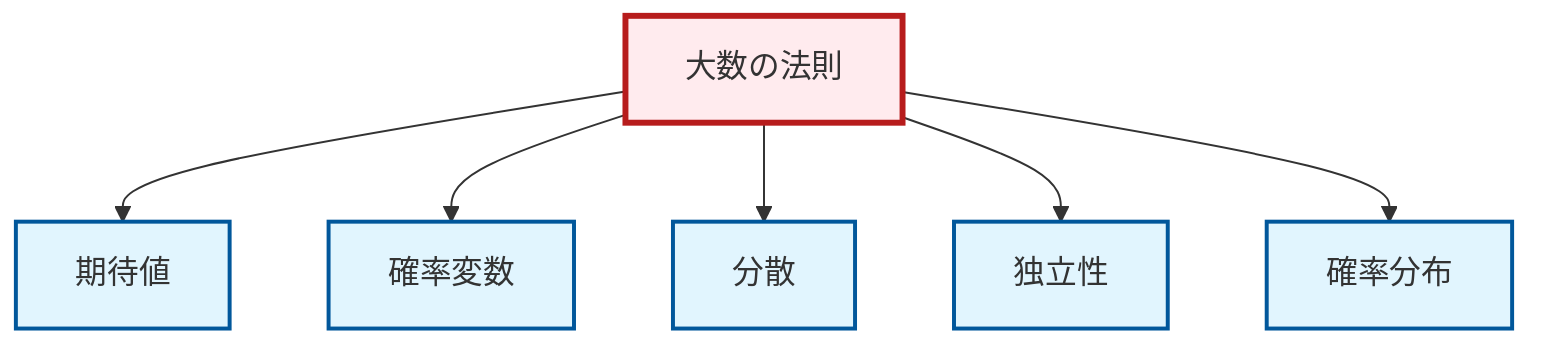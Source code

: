 graph TD
    classDef definition fill:#e1f5fe,stroke:#01579b,stroke-width:2px
    classDef theorem fill:#f3e5f5,stroke:#4a148c,stroke-width:2px
    classDef axiom fill:#fff3e0,stroke:#e65100,stroke-width:2px
    classDef example fill:#e8f5e9,stroke:#1b5e20,stroke-width:2px
    classDef current fill:#ffebee,stroke:#b71c1c,stroke-width:3px
    thm-law-of-large-numbers["大数の法則"]:::theorem
    def-expectation["期待値"]:::definition
    def-variance["分散"]:::definition
    def-independence["独立性"]:::definition
    def-probability-distribution["確率分布"]:::definition
    def-random-variable["確率変数"]:::definition
    thm-law-of-large-numbers --> def-expectation
    thm-law-of-large-numbers --> def-random-variable
    thm-law-of-large-numbers --> def-variance
    thm-law-of-large-numbers --> def-independence
    thm-law-of-large-numbers --> def-probability-distribution
    class thm-law-of-large-numbers current